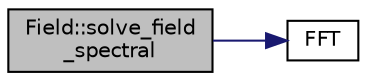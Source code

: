 digraph "Field::solve_field_spectral"
{
 // LATEX_PDF_SIZE
  edge [fontname="Helvetica",fontsize="10",labelfontname="Helvetica",labelfontsize="10"];
  node [fontname="Helvetica",fontsize="10",shape=record];
  rankdir="LR";
  Node1 [label="Field::solve_field\l_spectral",height=0.2,width=0.4,color="black", fillcolor="grey75", style="filled", fontcolor="black",tooltip=" "];
  Node1 -> Node2 [color="midnightblue",fontsize="10",style="solid"];
  Node2 [label="FFT",height=0.2,width=0.4,color="black", fillcolor="white", style="filled",URL="$_f_f_t_8cpp.html#ad9da065eaf32ebe46821f84844511530",tooltip=" "];
}
